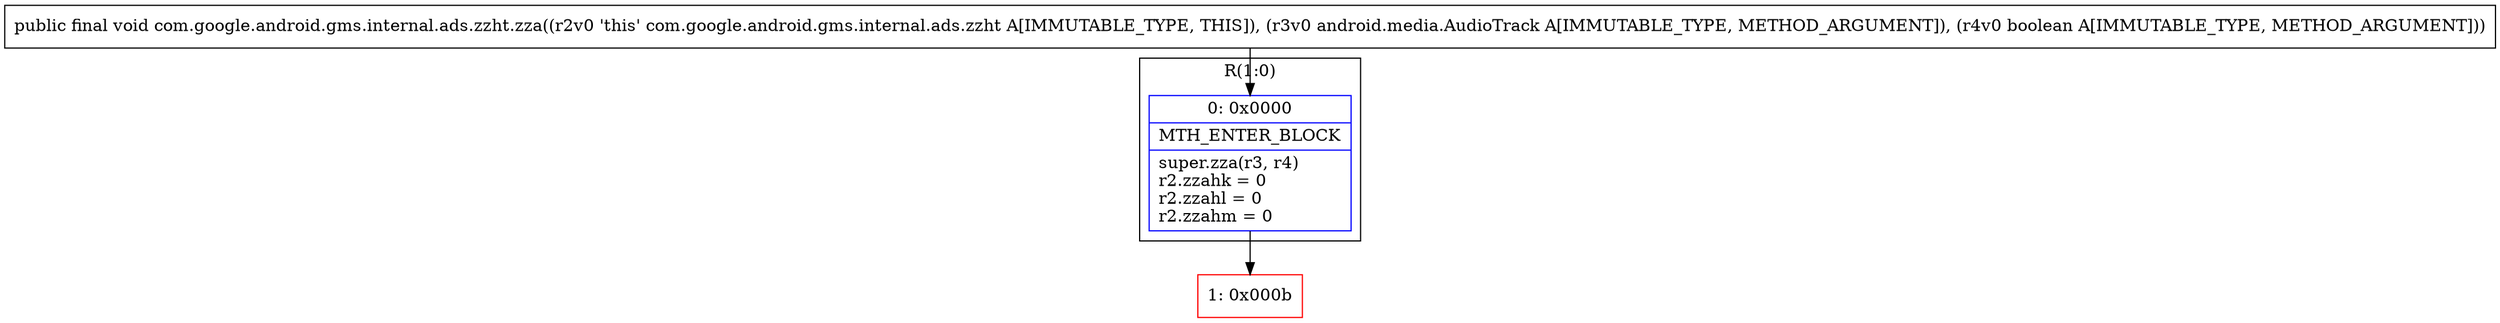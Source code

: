 digraph "CFG forcom.google.android.gms.internal.ads.zzht.zza(Landroid\/media\/AudioTrack;Z)V" {
subgraph cluster_Region_1461068909 {
label = "R(1:0)";
node [shape=record,color=blue];
Node_0 [shape=record,label="{0\:\ 0x0000|MTH_ENTER_BLOCK\l|super.zza(r3, r4)\lr2.zzahk = 0\lr2.zzahl = 0\lr2.zzahm = 0\l}"];
}
Node_1 [shape=record,color=red,label="{1\:\ 0x000b}"];
MethodNode[shape=record,label="{public final void com.google.android.gms.internal.ads.zzht.zza((r2v0 'this' com.google.android.gms.internal.ads.zzht A[IMMUTABLE_TYPE, THIS]), (r3v0 android.media.AudioTrack A[IMMUTABLE_TYPE, METHOD_ARGUMENT]), (r4v0 boolean A[IMMUTABLE_TYPE, METHOD_ARGUMENT])) }"];
MethodNode -> Node_0;
Node_0 -> Node_1;
}

